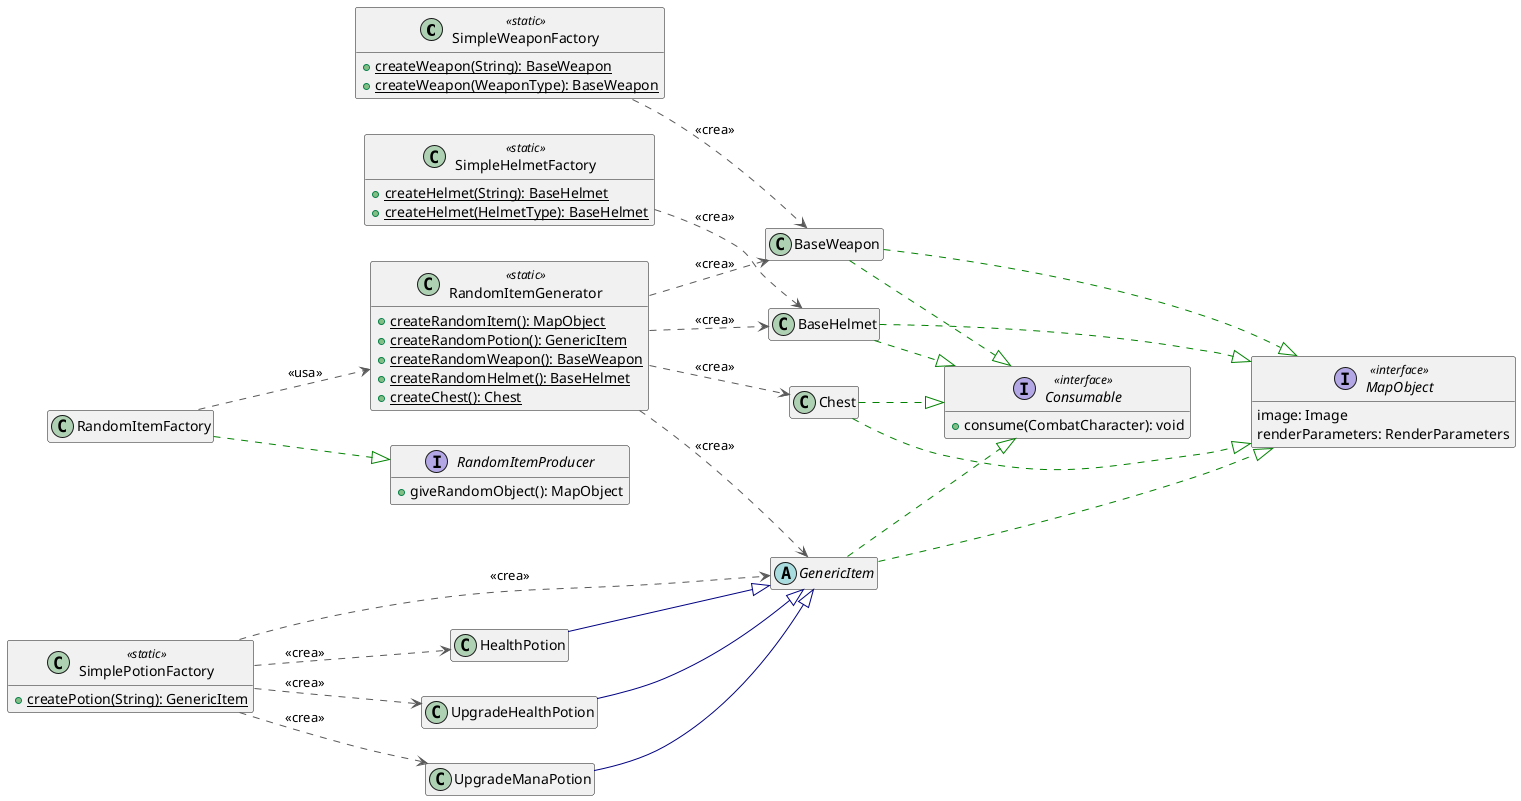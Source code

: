 @startuml ItemStaticFactoryPattern

left to right direction
hide empty members

' Static Factories
class SimpleWeaponFactory <<static>> {
  + {static} createWeapon(String): BaseWeapon
  + {static} createWeapon(WeaponType): BaseWeapon
}

class SimplePotionFactory <<static>> {
  + {static} createPotion(String): GenericItem
}

class SimpleHelmetFactory <<static>> {
  + {static} createHelmet(String): BaseHelmet
  + {static} createHelmet(HelmetType): BaseHelmet
}

class RandomItemGenerator <<static>> {
  + {static} createRandomItem(): MapObject
  + {static} createRandomPotion(): GenericItem
  + {static} createRandomWeapon(): BaseWeapon
  + {static} createRandomHelmet(): BaseHelmet
  + {static} createChest(): Chest
}

' Interfaces
interface Consumable << interface >> {
  + consume(CombatCharacter): void
}

interface MapObject << interface >> {
   image: Image
   renderParameters: RenderParameters
}

' Products
class BaseWeapon {
  }

abstract class GenericItem {
  }

class HealthPotion {
  }

class UpgradeHealthPotion {
  }

class UpgradeManaPotion {
  }

class BaseHelmet {
  }

class Chest {
  }

' Factory user
class RandomItemFactory {
}

interface RandomItemProducer {
  + giveRandomObject(): MapObject
}

' Relationships using original format
HealthPotion         -[#000082,plain]-^  GenericItem
UpgradeHealthPotion  -[#000082,plain]-^  GenericItem
UpgradeManaPotion    -[#000082,plain]-^  GenericItem
RandomItemFactory    -[#008200,dashed]-^  RandomItemProducer

' Consumable implementation relationships
BaseHelmet           -[#008200,dashed]-^  Consumable          
BaseWeapon           -[#008200,dashed]-^  Consumable          
Chest                -[#008200,dashed]-^  Consumable          
GenericItem          -[#008200,dashed]-^  Consumable          

' MapObject implementation relationships
BaseHelmet           -[#008200,dashed]--^  MapObject           
BaseWeapon           -[#008200,dashed]--^  MapObject           
Chest                -[#008200,dashed]--^  MapObject           
GenericItem          -[#008200,dashed]--^  MapObject           

' Factory relationships with original format
SimpleWeaponFactory  -[#595959,dashed]->  BaseWeapon: <<crea>>
SimplePotionFactory  -[#595959,dashed]->  GenericItem: <<crea>>
SimplePotionFactory  -[#595959,dashed]->  HealthPotion: <<crea>>
SimplePotionFactory  -[#595959,dashed]->  UpgradeHealthPotion: <<crea>>
SimplePotionFactory  -[#595959,dashed]->  UpgradeManaPotion: <<crea>>
SimpleHelmetFactory  -[#595959,dashed]->  BaseHelmet: <<crea>>
RandomItemGenerator  -[#595959,dashed]->  BaseWeapon: <<crea>>
RandomItemGenerator  -[#595959,dashed]->  GenericItem: <<crea>>
RandomItemGenerator  -[#595959,dashed]->  BaseHelmet: <<crea>>
RandomItemGenerator  -[#595959,dashed]->  Chest: <<crea>>
RandomItemFactory    -[#595959,dashed]->  RandomItemGenerator: <<usa>>

@enduml
